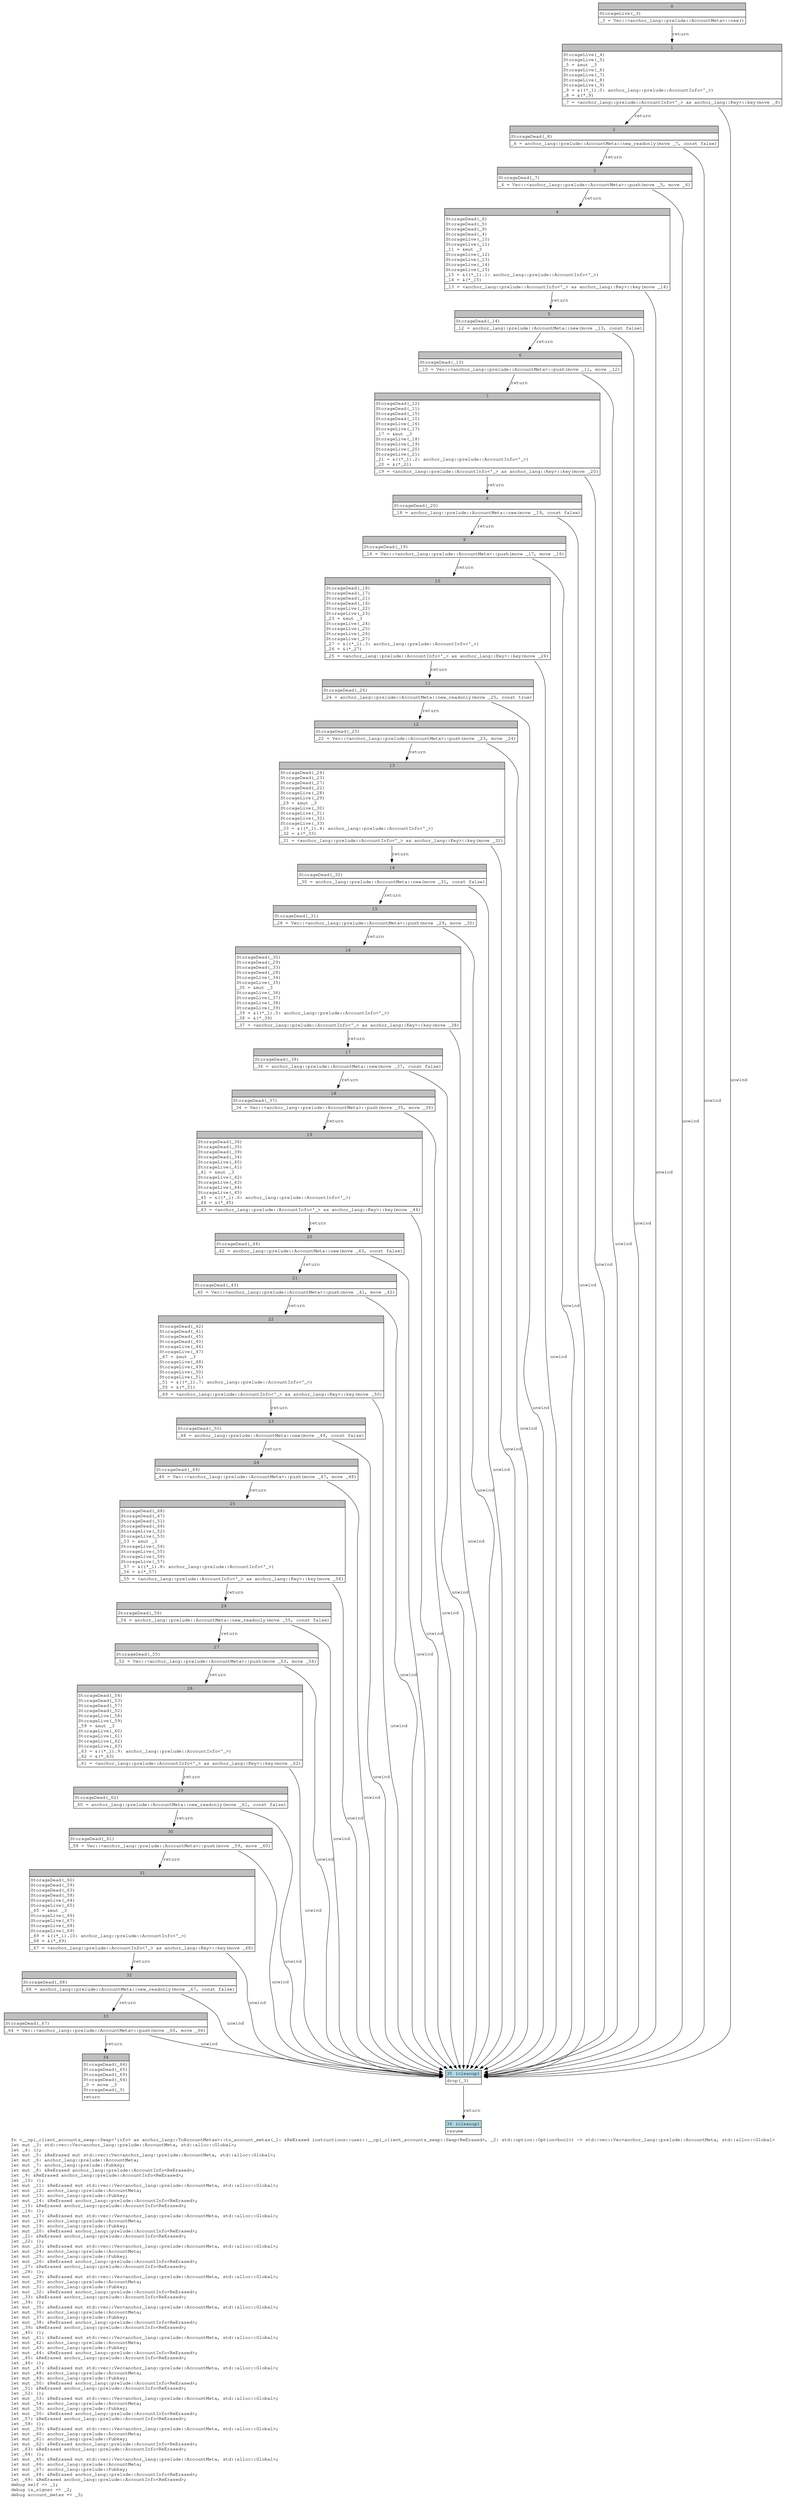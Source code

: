 digraph Mir_0_13759 {
    graph [fontname="Courier, monospace"];
    node [fontname="Courier, monospace"];
    edge [fontname="Courier, monospace"];
    label=<fn &lt;__cpi_client_accounts_swap::Swap&lt;'info&gt; as anchor_lang::ToAccountMetas&gt;::to_account_metas(_1: &amp;ReErased instructions::user::__cpi_client_accounts_swap::Swap&lt;ReErased&gt;, _2: std::option::Option&lt;bool&gt;) -&gt; std::vec::Vec&lt;anchor_lang::prelude::AccountMeta, std::alloc::Global&gt;<br align="left"/>let mut _3: std::vec::Vec&lt;anchor_lang::prelude::AccountMeta, std::alloc::Global&gt;;<br align="left"/>let _4: ();<br align="left"/>let mut _5: &amp;ReErased mut std::vec::Vec&lt;anchor_lang::prelude::AccountMeta, std::alloc::Global&gt;;<br align="left"/>let mut _6: anchor_lang::prelude::AccountMeta;<br align="left"/>let mut _7: anchor_lang::prelude::Pubkey;<br align="left"/>let mut _8: &amp;ReErased anchor_lang::prelude::AccountInfo&lt;ReErased&gt;;<br align="left"/>let _9: &amp;ReErased anchor_lang::prelude::AccountInfo&lt;ReErased&gt;;<br align="left"/>let _10: ();<br align="left"/>let mut _11: &amp;ReErased mut std::vec::Vec&lt;anchor_lang::prelude::AccountMeta, std::alloc::Global&gt;;<br align="left"/>let mut _12: anchor_lang::prelude::AccountMeta;<br align="left"/>let mut _13: anchor_lang::prelude::Pubkey;<br align="left"/>let mut _14: &amp;ReErased anchor_lang::prelude::AccountInfo&lt;ReErased&gt;;<br align="left"/>let _15: &amp;ReErased anchor_lang::prelude::AccountInfo&lt;ReErased&gt;;<br align="left"/>let _16: ();<br align="left"/>let mut _17: &amp;ReErased mut std::vec::Vec&lt;anchor_lang::prelude::AccountMeta, std::alloc::Global&gt;;<br align="left"/>let mut _18: anchor_lang::prelude::AccountMeta;<br align="left"/>let mut _19: anchor_lang::prelude::Pubkey;<br align="left"/>let mut _20: &amp;ReErased anchor_lang::prelude::AccountInfo&lt;ReErased&gt;;<br align="left"/>let _21: &amp;ReErased anchor_lang::prelude::AccountInfo&lt;ReErased&gt;;<br align="left"/>let _22: ();<br align="left"/>let mut _23: &amp;ReErased mut std::vec::Vec&lt;anchor_lang::prelude::AccountMeta, std::alloc::Global&gt;;<br align="left"/>let mut _24: anchor_lang::prelude::AccountMeta;<br align="left"/>let mut _25: anchor_lang::prelude::Pubkey;<br align="left"/>let mut _26: &amp;ReErased anchor_lang::prelude::AccountInfo&lt;ReErased&gt;;<br align="left"/>let _27: &amp;ReErased anchor_lang::prelude::AccountInfo&lt;ReErased&gt;;<br align="left"/>let _28: ();<br align="left"/>let mut _29: &amp;ReErased mut std::vec::Vec&lt;anchor_lang::prelude::AccountMeta, std::alloc::Global&gt;;<br align="left"/>let mut _30: anchor_lang::prelude::AccountMeta;<br align="left"/>let mut _31: anchor_lang::prelude::Pubkey;<br align="left"/>let mut _32: &amp;ReErased anchor_lang::prelude::AccountInfo&lt;ReErased&gt;;<br align="left"/>let _33: &amp;ReErased anchor_lang::prelude::AccountInfo&lt;ReErased&gt;;<br align="left"/>let _34: ();<br align="left"/>let mut _35: &amp;ReErased mut std::vec::Vec&lt;anchor_lang::prelude::AccountMeta, std::alloc::Global&gt;;<br align="left"/>let mut _36: anchor_lang::prelude::AccountMeta;<br align="left"/>let mut _37: anchor_lang::prelude::Pubkey;<br align="left"/>let mut _38: &amp;ReErased anchor_lang::prelude::AccountInfo&lt;ReErased&gt;;<br align="left"/>let _39: &amp;ReErased anchor_lang::prelude::AccountInfo&lt;ReErased&gt;;<br align="left"/>let _40: ();<br align="left"/>let mut _41: &amp;ReErased mut std::vec::Vec&lt;anchor_lang::prelude::AccountMeta, std::alloc::Global&gt;;<br align="left"/>let mut _42: anchor_lang::prelude::AccountMeta;<br align="left"/>let mut _43: anchor_lang::prelude::Pubkey;<br align="left"/>let mut _44: &amp;ReErased anchor_lang::prelude::AccountInfo&lt;ReErased&gt;;<br align="left"/>let _45: &amp;ReErased anchor_lang::prelude::AccountInfo&lt;ReErased&gt;;<br align="left"/>let _46: ();<br align="left"/>let mut _47: &amp;ReErased mut std::vec::Vec&lt;anchor_lang::prelude::AccountMeta, std::alloc::Global&gt;;<br align="left"/>let mut _48: anchor_lang::prelude::AccountMeta;<br align="left"/>let mut _49: anchor_lang::prelude::Pubkey;<br align="left"/>let mut _50: &amp;ReErased anchor_lang::prelude::AccountInfo&lt;ReErased&gt;;<br align="left"/>let _51: &amp;ReErased anchor_lang::prelude::AccountInfo&lt;ReErased&gt;;<br align="left"/>let _52: ();<br align="left"/>let mut _53: &amp;ReErased mut std::vec::Vec&lt;anchor_lang::prelude::AccountMeta, std::alloc::Global&gt;;<br align="left"/>let mut _54: anchor_lang::prelude::AccountMeta;<br align="left"/>let mut _55: anchor_lang::prelude::Pubkey;<br align="left"/>let mut _56: &amp;ReErased anchor_lang::prelude::AccountInfo&lt;ReErased&gt;;<br align="left"/>let _57: &amp;ReErased anchor_lang::prelude::AccountInfo&lt;ReErased&gt;;<br align="left"/>let _58: ();<br align="left"/>let mut _59: &amp;ReErased mut std::vec::Vec&lt;anchor_lang::prelude::AccountMeta, std::alloc::Global&gt;;<br align="left"/>let mut _60: anchor_lang::prelude::AccountMeta;<br align="left"/>let mut _61: anchor_lang::prelude::Pubkey;<br align="left"/>let mut _62: &amp;ReErased anchor_lang::prelude::AccountInfo&lt;ReErased&gt;;<br align="left"/>let _63: &amp;ReErased anchor_lang::prelude::AccountInfo&lt;ReErased&gt;;<br align="left"/>let _64: ();<br align="left"/>let mut _65: &amp;ReErased mut std::vec::Vec&lt;anchor_lang::prelude::AccountMeta, std::alloc::Global&gt;;<br align="left"/>let mut _66: anchor_lang::prelude::AccountMeta;<br align="left"/>let mut _67: anchor_lang::prelude::Pubkey;<br align="left"/>let mut _68: &amp;ReErased anchor_lang::prelude::AccountInfo&lt;ReErased&gt;;<br align="left"/>let _69: &amp;ReErased anchor_lang::prelude::AccountInfo&lt;ReErased&gt;;<br align="left"/>debug self =&gt; _1;<br align="left"/>debug is_signer =&gt; _2;<br align="left"/>debug account_metas =&gt; _3;<br align="left"/>>;
    bb0__0_13759 [shape="none", label=<<table border="0" cellborder="1" cellspacing="0"><tr><td bgcolor="gray" align="center" colspan="1">0</td></tr><tr><td align="left" balign="left">StorageLive(_3)<br/></td></tr><tr><td align="left">_3 = Vec::&lt;anchor_lang::prelude::AccountMeta&gt;::new()</td></tr></table>>];
    bb1__0_13759 [shape="none", label=<<table border="0" cellborder="1" cellspacing="0"><tr><td bgcolor="gray" align="center" colspan="1">1</td></tr><tr><td align="left" balign="left">StorageLive(_4)<br/>StorageLive(_5)<br/>_5 = &amp;mut _3<br/>StorageLive(_6)<br/>StorageLive(_7)<br/>StorageLive(_8)<br/>StorageLive(_9)<br/>_9 = &amp;((*_1).0: anchor_lang::prelude::AccountInfo&lt;'_&gt;)<br/>_8 = &amp;(*_9)<br/></td></tr><tr><td align="left">_7 = &lt;anchor_lang::prelude::AccountInfo&lt;'_&gt; as anchor_lang::Key&gt;::key(move _8)</td></tr></table>>];
    bb2__0_13759 [shape="none", label=<<table border="0" cellborder="1" cellspacing="0"><tr><td bgcolor="gray" align="center" colspan="1">2</td></tr><tr><td align="left" balign="left">StorageDead(_8)<br/></td></tr><tr><td align="left">_6 = anchor_lang::prelude::AccountMeta::new_readonly(move _7, const false)</td></tr></table>>];
    bb3__0_13759 [shape="none", label=<<table border="0" cellborder="1" cellspacing="0"><tr><td bgcolor="gray" align="center" colspan="1">3</td></tr><tr><td align="left" balign="left">StorageDead(_7)<br/></td></tr><tr><td align="left">_4 = Vec::&lt;anchor_lang::prelude::AccountMeta&gt;::push(move _5, move _6)</td></tr></table>>];
    bb4__0_13759 [shape="none", label=<<table border="0" cellborder="1" cellspacing="0"><tr><td bgcolor="gray" align="center" colspan="1">4</td></tr><tr><td align="left" balign="left">StorageDead(_6)<br/>StorageDead(_5)<br/>StorageDead(_9)<br/>StorageDead(_4)<br/>StorageLive(_10)<br/>StorageLive(_11)<br/>_11 = &amp;mut _3<br/>StorageLive(_12)<br/>StorageLive(_13)<br/>StorageLive(_14)<br/>StorageLive(_15)<br/>_15 = &amp;((*_1).1: anchor_lang::prelude::AccountInfo&lt;'_&gt;)<br/>_14 = &amp;(*_15)<br/></td></tr><tr><td align="left">_13 = &lt;anchor_lang::prelude::AccountInfo&lt;'_&gt; as anchor_lang::Key&gt;::key(move _14)</td></tr></table>>];
    bb5__0_13759 [shape="none", label=<<table border="0" cellborder="1" cellspacing="0"><tr><td bgcolor="gray" align="center" colspan="1">5</td></tr><tr><td align="left" balign="left">StorageDead(_14)<br/></td></tr><tr><td align="left">_12 = anchor_lang::prelude::AccountMeta::new(move _13, const false)</td></tr></table>>];
    bb6__0_13759 [shape="none", label=<<table border="0" cellborder="1" cellspacing="0"><tr><td bgcolor="gray" align="center" colspan="1">6</td></tr><tr><td align="left" balign="left">StorageDead(_13)<br/></td></tr><tr><td align="left">_10 = Vec::&lt;anchor_lang::prelude::AccountMeta&gt;::push(move _11, move _12)</td></tr></table>>];
    bb7__0_13759 [shape="none", label=<<table border="0" cellborder="1" cellspacing="0"><tr><td bgcolor="gray" align="center" colspan="1">7</td></tr><tr><td align="left" balign="left">StorageDead(_12)<br/>StorageDead(_11)<br/>StorageDead(_15)<br/>StorageDead(_10)<br/>StorageLive(_16)<br/>StorageLive(_17)<br/>_17 = &amp;mut _3<br/>StorageLive(_18)<br/>StorageLive(_19)<br/>StorageLive(_20)<br/>StorageLive(_21)<br/>_21 = &amp;((*_1).2: anchor_lang::prelude::AccountInfo&lt;'_&gt;)<br/>_20 = &amp;(*_21)<br/></td></tr><tr><td align="left">_19 = &lt;anchor_lang::prelude::AccountInfo&lt;'_&gt; as anchor_lang::Key&gt;::key(move _20)</td></tr></table>>];
    bb8__0_13759 [shape="none", label=<<table border="0" cellborder="1" cellspacing="0"><tr><td bgcolor="gray" align="center" colspan="1">8</td></tr><tr><td align="left" balign="left">StorageDead(_20)<br/></td></tr><tr><td align="left">_18 = anchor_lang::prelude::AccountMeta::new(move _19, const false)</td></tr></table>>];
    bb9__0_13759 [shape="none", label=<<table border="0" cellborder="1" cellspacing="0"><tr><td bgcolor="gray" align="center" colspan="1">9</td></tr><tr><td align="left" balign="left">StorageDead(_19)<br/></td></tr><tr><td align="left">_16 = Vec::&lt;anchor_lang::prelude::AccountMeta&gt;::push(move _17, move _18)</td></tr></table>>];
    bb10__0_13759 [shape="none", label=<<table border="0" cellborder="1" cellspacing="0"><tr><td bgcolor="gray" align="center" colspan="1">10</td></tr><tr><td align="left" balign="left">StorageDead(_18)<br/>StorageDead(_17)<br/>StorageDead(_21)<br/>StorageDead(_16)<br/>StorageLive(_22)<br/>StorageLive(_23)<br/>_23 = &amp;mut _3<br/>StorageLive(_24)<br/>StorageLive(_25)<br/>StorageLive(_26)<br/>StorageLive(_27)<br/>_27 = &amp;((*_1).3: anchor_lang::prelude::AccountInfo&lt;'_&gt;)<br/>_26 = &amp;(*_27)<br/></td></tr><tr><td align="left">_25 = &lt;anchor_lang::prelude::AccountInfo&lt;'_&gt; as anchor_lang::Key&gt;::key(move _26)</td></tr></table>>];
    bb11__0_13759 [shape="none", label=<<table border="0" cellborder="1" cellspacing="0"><tr><td bgcolor="gray" align="center" colspan="1">11</td></tr><tr><td align="left" balign="left">StorageDead(_26)<br/></td></tr><tr><td align="left">_24 = anchor_lang::prelude::AccountMeta::new_readonly(move _25, const true)</td></tr></table>>];
    bb12__0_13759 [shape="none", label=<<table border="0" cellborder="1" cellspacing="0"><tr><td bgcolor="gray" align="center" colspan="1">12</td></tr><tr><td align="left" balign="left">StorageDead(_25)<br/></td></tr><tr><td align="left">_22 = Vec::&lt;anchor_lang::prelude::AccountMeta&gt;::push(move _23, move _24)</td></tr></table>>];
    bb13__0_13759 [shape="none", label=<<table border="0" cellborder="1" cellspacing="0"><tr><td bgcolor="gray" align="center" colspan="1">13</td></tr><tr><td align="left" balign="left">StorageDead(_24)<br/>StorageDead(_23)<br/>StorageDead(_27)<br/>StorageDead(_22)<br/>StorageLive(_28)<br/>StorageLive(_29)<br/>_29 = &amp;mut _3<br/>StorageLive(_30)<br/>StorageLive(_31)<br/>StorageLive(_32)<br/>StorageLive(_33)<br/>_33 = &amp;((*_1).4: anchor_lang::prelude::AccountInfo&lt;'_&gt;)<br/>_32 = &amp;(*_33)<br/></td></tr><tr><td align="left">_31 = &lt;anchor_lang::prelude::AccountInfo&lt;'_&gt; as anchor_lang::Key&gt;::key(move _32)</td></tr></table>>];
    bb14__0_13759 [shape="none", label=<<table border="0" cellborder="1" cellspacing="0"><tr><td bgcolor="gray" align="center" colspan="1">14</td></tr><tr><td align="left" balign="left">StorageDead(_32)<br/></td></tr><tr><td align="left">_30 = anchor_lang::prelude::AccountMeta::new(move _31, const false)</td></tr></table>>];
    bb15__0_13759 [shape="none", label=<<table border="0" cellborder="1" cellspacing="0"><tr><td bgcolor="gray" align="center" colspan="1">15</td></tr><tr><td align="left" balign="left">StorageDead(_31)<br/></td></tr><tr><td align="left">_28 = Vec::&lt;anchor_lang::prelude::AccountMeta&gt;::push(move _29, move _30)</td></tr></table>>];
    bb16__0_13759 [shape="none", label=<<table border="0" cellborder="1" cellspacing="0"><tr><td bgcolor="gray" align="center" colspan="1">16</td></tr><tr><td align="left" balign="left">StorageDead(_30)<br/>StorageDead(_29)<br/>StorageDead(_33)<br/>StorageDead(_28)<br/>StorageLive(_34)<br/>StorageLive(_35)<br/>_35 = &amp;mut _3<br/>StorageLive(_36)<br/>StorageLive(_37)<br/>StorageLive(_38)<br/>StorageLive(_39)<br/>_39 = &amp;((*_1).5: anchor_lang::prelude::AccountInfo&lt;'_&gt;)<br/>_38 = &amp;(*_39)<br/></td></tr><tr><td align="left">_37 = &lt;anchor_lang::prelude::AccountInfo&lt;'_&gt; as anchor_lang::Key&gt;::key(move _38)</td></tr></table>>];
    bb17__0_13759 [shape="none", label=<<table border="0" cellborder="1" cellspacing="0"><tr><td bgcolor="gray" align="center" colspan="1">17</td></tr><tr><td align="left" balign="left">StorageDead(_38)<br/></td></tr><tr><td align="left">_36 = anchor_lang::prelude::AccountMeta::new(move _37, const false)</td></tr></table>>];
    bb18__0_13759 [shape="none", label=<<table border="0" cellborder="1" cellspacing="0"><tr><td bgcolor="gray" align="center" colspan="1">18</td></tr><tr><td align="left" balign="left">StorageDead(_37)<br/></td></tr><tr><td align="left">_34 = Vec::&lt;anchor_lang::prelude::AccountMeta&gt;::push(move _35, move _36)</td></tr></table>>];
    bb19__0_13759 [shape="none", label=<<table border="0" cellborder="1" cellspacing="0"><tr><td bgcolor="gray" align="center" colspan="1">19</td></tr><tr><td align="left" balign="left">StorageDead(_36)<br/>StorageDead(_35)<br/>StorageDead(_39)<br/>StorageDead(_34)<br/>StorageLive(_40)<br/>StorageLive(_41)<br/>_41 = &amp;mut _3<br/>StorageLive(_42)<br/>StorageLive(_43)<br/>StorageLive(_44)<br/>StorageLive(_45)<br/>_45 = &amp;((*_1).6: anchor_lang::prelude::AccountInfo&lt;'_&gt;)<br/>_44 = &amp;(*_45)<br/></td></tr><tr><td align="left">_43 = &lt;anchor_lang::prelude::AccountInfo&lt;'_&gt; as anchor_lang::Key&gt;::key(move _44)</td></tr></table>>];
    bb20__0_13759 [shape="none", label=<<table border="0" cellborder="1" cellspacing="0"><tr><td bgcolor="gray" align="center" colspan="1">20</td></tr><tr><td align="left" balign="left">StorageDead(_44)<br/></td></tr><tr><td align="left">_42 = anchor_lang::prelude::AccountMeta::new(move _43, const false)</td></tr></table>>];
    bb21__0_13759 [shape="none", label=<<table border="0" cellborder="1" cellspacing="0"><tr><td bgcolor="gray" align="center" colspan="1">21</td></tr><tr><td align="left" balign="left">StorageDead(_43)<br/></td></tr><tr><td align="left">_40 = Vec::&lt;anchor_lang::prelude::AccountMeta&gt;::push(move _41, move _42)</td></tr></table>>];
    bb22__0_13759 [shape="none", label=<<table border="0" cellborder="1" cellspacing="0"><tr><td bgcolor="gray" align="center" colspan="1">22</td></tr><tr><td align="left" balign="left">StorageDead(_42)<br/>StorageDead(_41)<br/>StorageDead(_45)<br/>StorageDead(_40)<br/>StorageLive(_46)<br/>StorageLive(_47)<br/>_47 = &amp;mut _3<br/>StorageLive(_48)<br/>StorageLive(_49)<br/>StorageLive(_50)<br/>StorageLive(_51)<br/>_51 = &amp;((*_1).7: anchor_lang::prelude::AccountInfo&lt;'_&gt;)<br/>_50 = &amp;(*_51)<br/></td></tr><tr><td align="left">_49 = &lt;anchor_lang::prelude::AccountInfo&lt;'_&gt; as anchor_lang::Key&gt;::key(move _50)</td></tr></table>>];
    bb23__0_13759 [shape="none", label=<<table border="0" cellborder="1" cellspacing="0"><tr><td bgcolor="gray" align="center" colspan="1">23</td></tr><tr><td align="left" balign="left">StorageDead(_50)<br/></td></tr><tr><td align="left">_48 = anchor_lang::prelude::AccountMeta::new(move _49, const false)</td></tr></table>>];
    bb24__0_13759 [shape="none", label=<<table border="0" cellborder="1" cellspacing="0"><tr><td bgcolor="gray" align="center" colspan="1">24</td></tr><tr><td align="left" balign="left">StorageDead(_49)<br/></td></tr><tr><td align="left">_46 = Vec::&lt;anchor_lang::prelude::AccountMeta&gt;::push(move _47, move _48)</td></tr></table>>];
    bb25__0_13759 [shape="none", label=<<table border="0" cellborder="1" cellspacing="0"><tr><td bgcolor="gray" align="center" colspan="1">25</td></tr><tr><td align="left" balign="left">StorageDead(_48)<br/>StorageDead(_47)<br/>StorageDead(_51)<br/>StorageDead(_46)<br/>StorageLive(_52)<br/>StorageLive(_53)<br/>_53 = &amp;mut _3<br/>StorageLive(_54)<br/>StorageLive(_55)<br/>StorageLive(_56)<br/>StorageLive(_57)<br/>_57 = &amp;((*_1).8: anchor_lang::prelude::AccountInfo&lt;'_&gt;)<br/>_56 = &amp;(*_57)<br/></td></tr><tr><td align="left">_55 = &lt;anchor_lang::prelude::AccountInfo&lt;'_&gt; as anchor_lang::Key&gt;::key(move _56)</td></tr></table>>];
    bb26__0_13759 [shape="none", label=<<table border="0" cellborder="1" cellspacing="0"><tr><td bgcolor="gray" align="center" colspan="1">26</td></tr><tr><td align="left" balign="left">StorageDead(_56)<br/></td></tr><tr><td align="left">_54 = anchor_lang::prelude::AccountMeta::new_readonly(move _55, const false)</td></tr></table>>];
    bb27__0_13759 [shape="none", label=<<table border="0" cellborder="1" cellspacing="0"><tr><td bgcolor="gray" align="center" colspan="1">27</td></tr><tr><td align="left" balign="left">StorageDead(_55)<br/></td></tr><tr><td align="left">_52 = Vec::&lt;anchor_lang::prelude::AccountMeta&gt;::push(move _53, move _54)</td></tr></table>>];
    bb28__0_13759 [shape="none", label=<<table border="0" cellborder="1" cellspacing="0"><tr><td bgcolor="gray" align="center" colspan="1">28</td></tr><tr><td align="left" balign="left">StorageDead(_54)<br/>StorageDead(_53)<br/>StorageDead(_57)<br/>StorageDead(_52)<br/>StorageLive(_58)<br/>StorageLive(_59)<br/>_59 = &amp;mut _3<br/>StorageLive(_60)<br/>StorageLive(_61)<br/>StorageLive(_62)<br/>StorageLive(_63)<br/>_63 = &amp;((*_1).9: anchor_lang::prelude::AccountInfo&lt;'_&gt;)<br/>_62 = &amp;(*_63)<br/></td></tr><tr><td align="left">_61 = &lt;anchor_lang::prelude::AccountInfo&lt;'_&gt; as anchor_lang::Key&gt;::key(move _62)</td></tr></table>>];
    bb29__0_13759 [shape="none", label=<<table border="0" cellborder="1" cellspacing="0"><tr><td bgcolor="gray" align="center" colspan="1">29</td></tr><tr><td align="left" balign="left">StorageDead(_62)<br/></td></tr><tr><td align="left">_60 = anchor_lang::prelude::AccountMeta::new_readonly(move _61, const false)</td></tr></table>>];
    bb30__0_13759 [shape="none", label=<<table border="0" cellborder="1" cellspacing="0"><tr><td bgcolor="gray" align="center" colspan="1">30</td></tr><tr><td align="left" balign="left">StorageDead(_61)<br/></td></tr><tr><td align="left">_58 = Vec::&lt;anchor_lang::prelude::AccountMeta&gt;::push(move _59, move _60)</td></tr></table>>];
    bb31__0_13759 [shape="none", label=<<table border="0" cellborder="1" cellspacing="0"><tr><td bgcolor="gray" align="center" colspan="1">31</td></tr><tr><td align="left" balign="left">StorageDead(_60)<br/>StorageDead(_59)<br/>StorageDead(_63)<br/>StorageDead(_58)<br/>StorageLive(_64)<br/>StorageLive(_65)<br/>_65 = &amp;mut _3<br/>StorageLive(_66)<br/>StorageLive(_67)<br/>StorageLive(_68)<br/>StorageLive(_69)<br/>_69 = &amp;((*_1).10: anchor_lang::prelude::AccountInfo&lt;'_&gt;)<br/>_68 = &amp;(*_69)<br/></td></tr><tr><td align="left">_67 = &lt;anchor_lang::prelude::AccountInfo&lt;'_&gt; as anchor_lang::Key&gt;::key(move _68)</td></tr></table>>];
    bb32__0_13759 [shape="none", label=<<table border="0" cellborder="1" cellspacing="0"><tr><td bgcolor="gray" align="center" colspan="1">32</td></tr><tr><td align="left" balign="left">StorageDead(_68)<br/></td></tr><tr><td align="left">_66 = anchor_lang::prelude::AccountMeta::new_readonly(move _67, const false)</td></tr></table>>];
    bb33__0_13759 [shape="none", label=<<table border="0" cellborder="1" cellspacing="0"><tr><td bgcolor="gray" align="center" colspan="1">33</td></tr><tr><td align="left" balign="left">StorageDead(_67)<br/></td></tr><tr><td align="left">_64 = Vec::&lt;anchor_lang::prelude::AccountMeta&gt;::push(move _65, move _66)</td></tr></table>>];
    bb34__0_13759 [shape="none", label=<<table border="0" cellborder="1" cellspacing="0"><tr><td bgcolor="gray" align="center" colspan="1">34</td></tr><tr><td align="left" balign="left">StorageDead(_66)<br/>StorageDead(_65)<br/>StorageDead(_69)<br/>StorageDead(_64)<br/>_0 = move _3<br/>StorageDead(_3)<br/></td></tr><tr><td align="left">return</td></tr></table>>];
    bb35__0_13759 [shape="none", label=<<table border="0" cellborder="1" cellspacing="0"><tr><td bgcolor="lightblue" align="center" colspan="1">35 (cleanup)</td></tr><tr><td align="left">drop(_3)</td></tr></table>>];
    bb36__0_13759 [shape="none", label=<<table border="0" cellborder="1" cellspacing="0"><tr><td bgcolor="lightblue" align="center" colspan="1">36 (cleanup)</td></tr><tr><td align="left">resume</td></tr></table>>];
    bb0__0_13759 -> bb1__0_13759 [label="return"];
    bb1__0_13759 -> bb2__0_13759 [label="return"];
    bb1__0_13759 -> bb35__0_13759 [label="unwind"];
    bb2__0_13759 -> bb3__0_13759 [label="return"];
    bb2__0_13759 -> bb35__0_13759 [label="unwind"];
    bb3__0_13759 -> bb4__0_13759 [label="return"];
    bb3__0_13759 -> bb35__0_13759 [label="unwind"];
    bb4__0_13759 -> bb5__0_13759 [label="return"];
    bb4__0_13759 -> bb35__0_13759 [label="unwind"];
    bb5__0_13759 -> bb6__0_13759 [label="return"];
    bb5__0_13759 -> bb35__0_13759 [label="unwind"];
    bb6__0_13759 -> bb7__0_13759 [label="return"];
    bb6__0_13759 -> bb35__0_13759 [label="unwind"];
    bb7__0_13759 -> bb8__0_13759 [label="return"];
    bb7__0_13759 -> bb35__0_13759 [label="unwind"];
    bb8__0_13759 -> bb9__0_13759 [label="return"];
    bb8__0_13759 -> bb35__0_13759 [label="unwind"];
    bb9__0_13759 -> bb10__0_13759 [label="return"];
    bb9__0_13759 -> bb35__0_13759 [label="unwind"];
    bb10__0_13759 -> bb11__0_13759 [label="return"];
    bb10__0_13759 -> bb35__0_13759 [label="unwind"];
    bb11__0_13759 -> bb12__0_13759 [label="return"];
    bb11__0_13759 -> bb35__0_13759 [label="unwind"];
    bb12__0_13759 -> bb13__0_13759 [label="return"];
    bb12__0_13759 -> bb35__0_13759 [label="unwind"];
    bb13__0_13759 -> bb14__0_13759 [label="return"];
    bb13__0_13759 -> bb35__0_13759 [label="unwind"];
    bb14__0_13759 -> bb15__0_13759 [label="return"];
    bb14__0_13759 -> bb35__0_13759 [label="unwind"];
    bb15__0_13759 -> bb16__0_13759 [label="return"];
    bb15__0_13759 -> bb35__0_13759 [label="unwind"];
    bb16__0_13759 -> bb17__0_13759 [label="return"];
    bb16__0_13759 -> bb35__0_13759 [label="unwind"];
    bb17__0_13759 -> bb18__0_13759 [label="return"];
    bb17__0_13759 -> bb35__0_13759 [label="unwind"];
    bb18__0_13759 -> bb19__0_13759 [label="return"];
    bb18__0_13759 -> bb35__0_13759 [label="unwind"];
    bb19__0_13759 -> bb20__0_13759 [label="return"];
    bb19__0_13759 -> bb35__0_13759 [label="unwind"];
    bb20__0_13759 -> bb21__0_13759 [label="return"];
    bb20__0_13759 -> bb35__0_13759 [label="unwind"];
    bb21__0_13759 -> bb22__0_13759 [label="return"];
    bb21__0_13759 -> bb35__0_13759 [label="unwind"];
    bb22__0_13759 -> bb23__0_13759 [label="return"];
    bb22__0_13759 -> bb35__0_13759 [label="unwind"];
    bb23__0_13759 -> bb24__0_13759 [label="return"];
    bb23__0_13759 -> bb35__0_13759 [label="unwind"];
    bb24__0_13759 -> bb25__0_13759 [label="return"];
    bb24__0_13759 -> bb35__0_13759 [label="unwind"];
    bb25__0_13759 -> bb26__0_13759 [label="return"];
    bb25__0_13759 -> bb35__0_13759 [label="unwind"];
    bb26__0_13759 -> bb27__0_13759 [label="return"];
    bb26__0_13759 -> bb35__0_13759 [label="unwind"];
    bb27__0_13759 -> bb28__0_13759 [label="return"];
    bb27__0_13759 -> bb35__0_13759 [label="unwind"];
    bb28__0_13759 -> bb29__0_13759 [label="return"];
    bb28__0_13759 -> bb35__0_13759 [label="unwind"];
    bb29__0_13759 -> bb30__0_13759 [label="return"];
    bb29__0_13759 -> bb35__0_13759 [label="unwind"];
    bb30__0_13759 -> bb31__0_13759 [label="return"];
    bb30__0_13759 -> bb35__0_13759 [label="unwind"];
    bb31__0_13759 -> bb32__0_13759 [label="return"];
    bb31__0_13759 -> bb35__0_13759 [label="unwind"];
    bb32__0_13759 -> bb33__0_13759 [label="return"];
    bb32__0_13759 -> bb35__0_13759 [label="unwind"];
    bb33__0_13759 -> bb34__0_13759 [label="return"];
    bb33__0_13759 -> bb35__0_13759 [label="unwind"];
    bb35__0_13759 -> bb36__0_13759 [label="return"];
}
